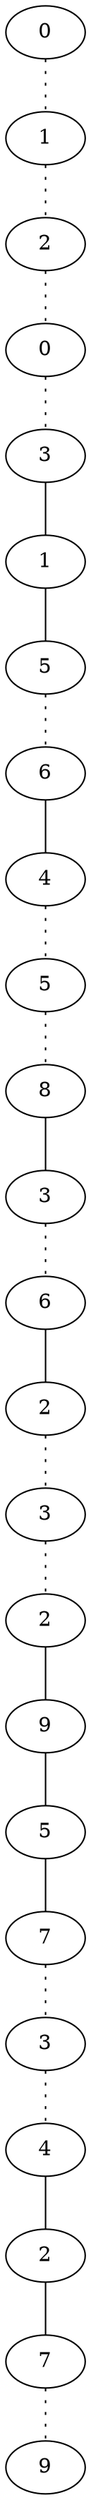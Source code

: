 graph {
a0[label=0];
a1[label=1];
a2[label=2];
a3[label=0];
a4[label=3];
a5[label=1];
a6[label=5];
a7[label=6];
a8[label=4];
a9[label=5];
a10[label=8];
a11[label=3];
a12[label=6];
a13[label=2];
a14[label=3];
a15[label=2];
a16[label=9];
a17[label=5];
a18[label=7];
a19[label=3];
a20[label=4];
a21[label=2];
a22[label=7];
a23[label=9];
a0 -- a1 [style=dotted];
a1 -- a2 [style=dotted];
a2 -- a3 [style=dotted];
a3 -- a4 [style=dotted];
a4 -- a5;
a5 -- a6;
a6 -- a7 [style=dotted];
a7 -- a8;
a8 -- a9 [style=dotted];
a9 -- a10 [style=dotted];
a10 -- a11;
a11 -- a12 [style=dotted];
a12 -- a13;
a13 -- a14 [style=dotted];
a14 -- a15 [style=dotted];
a15 -- a16;
a16 -- a17;
a17 -- a18;
a18 -- a19 [style=dotted];
a19 -- a20 [style=dotted];
a20 -- a21;
a21 -- a22;
a22 -- a23 [style=dotted];
}
